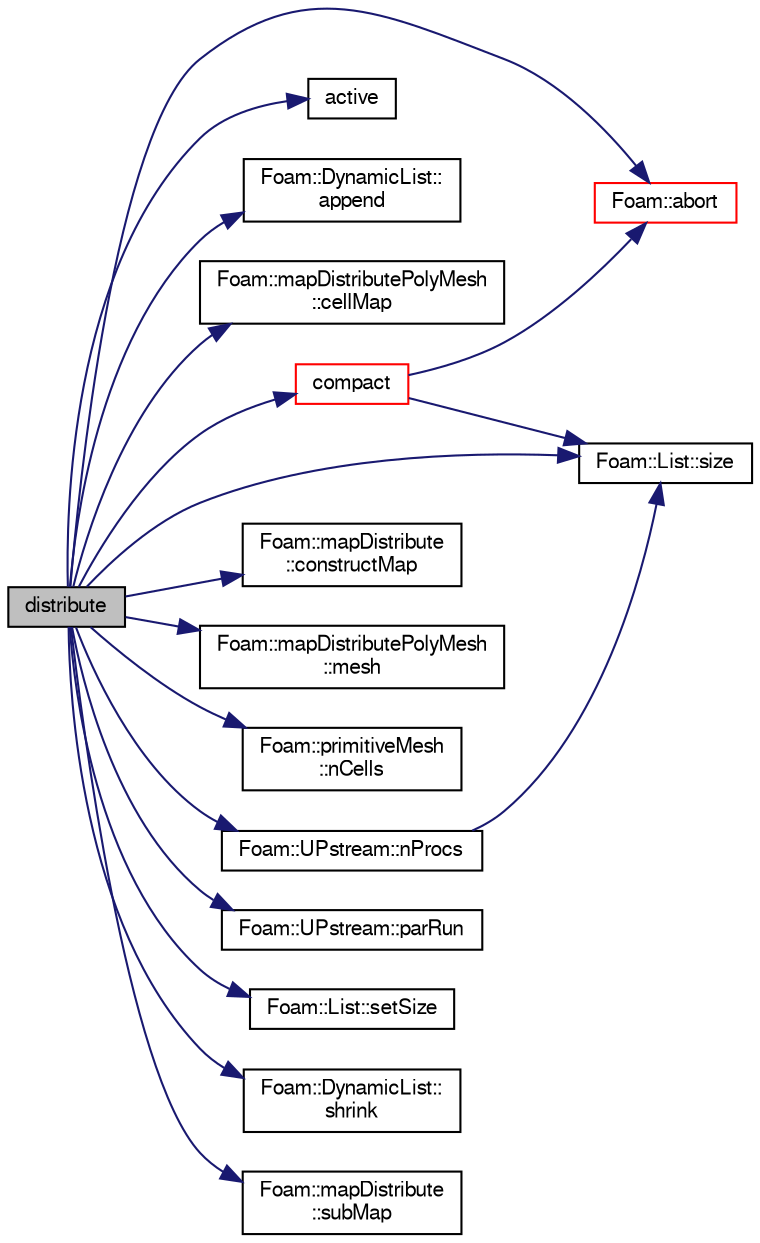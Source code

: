digraph "distribute"
{
  bgcolor="transparent";
  edge [fontname="FreeSans",fontsize="10",labelfontname="FreeSans",labelfontsize="10"];
  node [fontname="FreeSans",fontsize="10",shape=record];
  rankdir="LR";
  Node1430 [label="distribute",height=0.2,width=0.4,color="black", fillcolor="grey75", style="filled", fontcolor="black"];
  Node1430 -> Node1431 [color="midnightblue",fontsize="10",style="solid",fontname="FreeSans"];
  Node1431 [label="Foam::abort",height=0.2,width=0.4,color="red",URL="$a21124.html#a447107a607d03e417307c203fa5fb44b"];
  Node1430 -> Node1474 [color="midnightblue",fontsize="10",style="solid",fontname="FreeSans"];
  Node1474 [label="active",height=0.2,width=0.4,color="black",URL="$a21690.html#ad9735e23cb0888fb98e1c5893aecff7e",tooltip="Is there unrefinement history. Note that this will fall over if. "];
  Node1430 -> Node1475 [color="midnightblue",fontsize="10",style="solid",fontname="FreeSans"];
  Node1475 [label="Foam::DynamicList::\lappend",height=0.2,width=0.4,color="black",URL="$a25890.html#a7b67b42af715604376ad63a681dee6d8",tooltip="Append an element at the end of the list. "];
  Node1430 -> Node1476 [color="midnightblue",fontsize="10",style="solid",fontname="FreeSans"];
  Node1476 [label="Foam::mapDistributePolyMesh\l::cellMap",height=0.2,width=0.4,color="black",URL="$a27378.html#a69d2e4d4fd24278d13337b23586b24b0",tooltip="Cell distribute map. "];
  Node1430 -> Node1477 [color="midnightblue",fontsize="10",style="solid",fontname="FreeSans"];
  Node1477 [label="compact",height=0.2,width=0.4,color="red",URL="$a21690.html#a043cdfc194924194e381a986c229569e",tooltip="Compact splitCells_. Removes all freeSplitCells_ elements. "];
  Node1477 -> Node1478 [color="midnightblue",fontsize="10",style="solid",fontname="FreeSans"];
  Node1478 [label="Foam::List::size",height=0.2,width=0.4,color="black",URL="$a25694.html#a8a5f6fa29bd4b500caf186f60245b384",tooltip="Override size to be inconsistent with allocated storage. "];
  Node1477 -> Node1431 [color="midnightblue",fontsize="10",style="solid",fontname="FreeSans"];
  Node1430 -> Node1480 [color="midnightblue",fontsize="10",style="solid",fontname="FreeSans"];
  Node1480 [label="Foam::mapDistribute\l::constructMap",height=0.2,width=0.4,color="black",URL="$a27362.html#a2c4fa08c9d8a3d5540a5c497f10ebb96",tooltip="From subsetted data to new reconstructed data. "];
  Node1430 -> Node1481 [color="midnightblue",fontsize="10",style="solid",fontname="FreeSans"];
  Node1481 [label="Foam::mapDistributePolyMesh\l::mesh",height=0.2,width=0.4,color="black",URL="$a27378.html#ae78c91f8ff731c07ccc4351d9fe861ba"];
  Node1430 -> Node1482 [color="midnightblue",fontsize="10",style="solid",fontname="FreeSans"];
  Node1482 [label="Foam::primitiveMesh\l::nCells",height=0.2,width=0.4,color="black",URL="$a27530.html#a13b94bdb0926552bf78ad5210a73a3d5"];
  Node1430 -> Node1483 [color="midnightblue",fontsize="10",style="solid",fontname="FreeSans"];
  Node1483 [label="Foam::UPstream::nProcs",height=0.2,width=0.4,color="black",URL="$a26270.html#aada0e04d8127eda8ee95be0772754a4f",tooltip="Number of processes in parallel run. "];
  Node1483 -> Node1478 [color="midnightblue",fontsize="10",style="solid",fontname="FreeSans"];
  Node1430 -> Node1455 [color="midnightblue",fontsize="10",style="solid",fontname="FreeSans"];
  Node1455 [label="Foam::UPstream::parRun",height=0.2,width=0.4,color="black",URL="$a26270.html#adbb27f04b5705440fb8b09f278059011",tooltip="Is this a parallel run? "];
  Node1430 -> Node1484 [color="midnightblue",fontsize="10",style="solid",fontname="FreeSans"];
  Node1484 [label="Foam::List::setSize",height=0.2,width=0.4,color="black",URL="$a25694.html#aedb985ffeaf1bdbfeccc2a8730405703",tooltip="Reset size of List. "];
  Node1430 -> Node1485 [color="midnightblue",fontsize="10",style="solid",fontname="FreeSans"];
  Node1485 [label="Foam::DynamicList::\lshrink",height=0.2,width=0.4,color="black",URL="$a25890.html#a88964e734acd91f096c914d0cc5a6e75",tooltip="Shrink the allocated space to the number of elements used. "];
  Node1430 -> Node1478 [color="midnightblue",fontsize="10",style="solid",fontname="FreeSans"];
  Node1430 -> Node1486 [color="midnightblue",fontsize="10",style="solid",fontname="FreeSans"];
  Node1486 [label="Foam::mapDistribute\l::subMap",height=0.2,width=0.4,color="black",URL="$a27362.html#a2e7b20e52a727b16f348b09df7268ad3",tooltip="From subsetted data back to original data. "];
}
